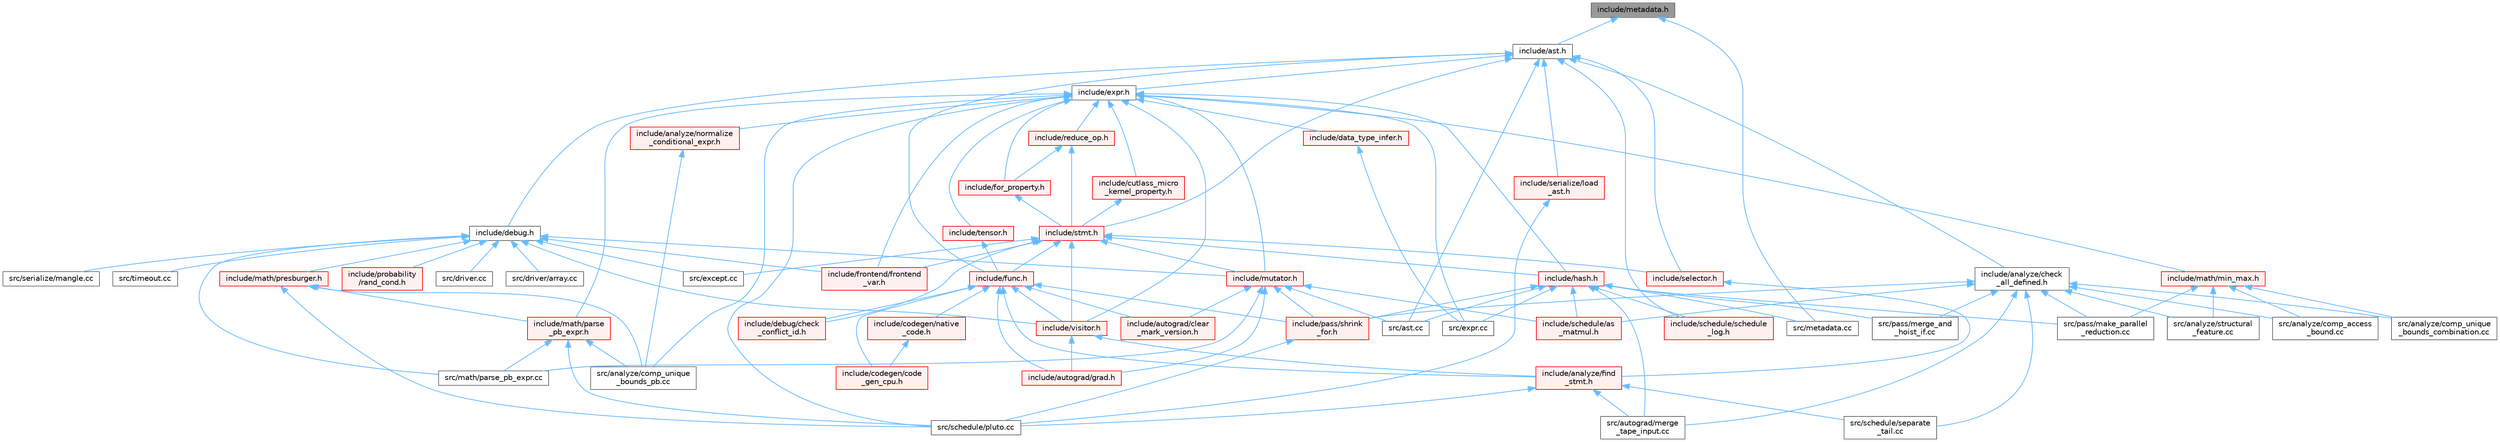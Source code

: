 digraph "include/metadata.h"
{
 // LATEX_PDF_SIZE
  bgcolor="transparent";
  edge [fontname=Helvetica,fontsize=10,labelfontname=Helvetica,labelfontsize=10];
  node [fontname=Helvetica,fontsize=10,shape=box,height=0.2,width=0.4];
  Node1 [label="include/metadata.h",height=0.2,width=0.4,color="gray40", fillcolor="grey60", style="filled", fontcolor="black",tooltip=" "];
  Node1 -> Node2 [dir="back",color="steelblue1",style="solid"];
  Node2 [label="include/ast.h",height=0.2,width=0.4,color="grey40", fillcolor="white", style="filled",URL="$ast_8h.html",tooltip=" "];
  Node2 -> Node3 [dir="back",color="steelblue1",style="solid"];
  Node3 [label="include/analyze/check\l_all_defined.h",height=0.2,width=0.4,color="grey40", fillcolor="white", style="filled",URL="$check__all__defined_8h.html",tooltip=" "];
  Node3 -> Node4 [dir="back",color="steelblue1",style="solid"];
  Node4 [label="include/pass/shrink\l_for.h",height=0.2,width=0.4,color="red", fillcolor="#FFF0F0", style="filled",URL="$shrink__for_8h.html",tooltip=" "];
  Node4 -> Node11 [dir="back",color="steelblue1",style="solid"];
  Node11 [label="src/schedule/pluto.cc",height=0.2,width=0.4,color="grey40", fillcolor="white", style="filled",URL="$pluto_8cc.html",tooltip=" "];
  Node3 -> Node12 [dir="back",color="steelblue1",style="solid"];
  Node12 [label="include/schedule/as\l_matmul.h",height=0.2,width=0.4,color="red", fillcolor="#FFF0F0", style="filled",URL="$as__matmul_8h.html",tooltip=" "];
  Node3 -> Node46 [dir="back",color="steelblue1",style="solid"];
  Node46 [label="src/analyze/comp_access\l_bound.cc",height=0.2,width=0.4,color="grey40", fillcolor="white", style="filled",URL="$comp__access__bound_8cc.html",tooltip=" "];
  Node3 -> Node47 [dir="back",color="steelblue1",style="solid"];
  Node47 [label="src/analyze/comp_unique\l_bounds_combination.cc",height=0.2,width=0.4,color="grey40", fillcolor="white", style="filled",URL="$comp__unique__bounds__combination_8cc.html",tooltip=" "];
  Node3 -> Node48 [dir="back",color="steelblue1",style="solid"];
  Node48 [label="src/analyze/structural\l_feature.cc",height=0.2,width=0.4,color="grey40", fillcolor="white", style="filled",URL="$structural__feature_8cc.html",tooltip=" "];
  Node3 -> Node49 [dir="back",color="steelblue1",style="solid"];
  Node49 [label="src/autograd/merge\l_tape_input.cc",height=0.2,width=0.4,color="grey40", fillcolor="white", style="filled",URL="$merge__tape__input_8cc.html",tooltip=" "];
  Node3 -> Node50 [dir="back",color="steelblue1",style="solid"];
  Node50 [label="src/pass/make_parallel\l_reduction.cc",height=0.2,width=0.4,color="grey40", fillcolor="white", style="filled",URL="$make__parallel__reduction_8cc.html",tooltip=" "];
  Node3 -> Node51 [dir="back",color="steelblue1",style="solid"];
  Node51 [label="src/pass/merge_and\l_hoist_if.cc",height=0.2,width=0.4,color="grey40", fillcolor="white", style="filled",URL="$merge__and__hoist__if_8cc.html",tooltip=" "];
  Node3 -> Node35 [dir="back",color="steelblue1",style="solid"];
  Node35 [label="src/schedule/separate\l_tail.cc",height=0.2,width=0.4,color="grey40", fillcolor="white", style="filled",URL="$separate__tail_8cc.html",tooltip=" "];
  Node2 -> Node52 [dir="back",color="steelblue1",style="solid"];
  Node52 [label="include/debug.h",height=0.2,width=0.4,color="grey40", fillcolor="white", style="filled",URL="$debug_8h.html",tooltip=" "];
  Node52 -> Node53 [dir="back",color="steelblue1",style="solid"];
  Node53 [label="include/frontend/frontend\l_var.h",height=0.2,width=0.4,color="red", fillcolor="#FFF0F0", style="filled",URL="$frontend__var_8h.html",tooltip=" "];
  Node52 -> Node57 [dir="back",color="steelblue1",style="solid"];
  Node57 [label="include/math/presburger.h",height=0.2,width=0.4,color="red", fillcolor="#FFF0F0", style="filled",URL="$presburger_8h.html",tooltip=" "];
  Node57 -> Node85 [dir="back",color="steelblue1",style="solid"];
  Node85 [label="include/math/parse\l_pb_expr.h",height=0.2,width=0.4,color="red", fillcolor="#FFF0F0", style="filled",URL="$parse__pb__expr_8h.html",tooltip=" "];
  Node85 -> Node68 [dir="back",color="steelblue1",style="solid"];
  Node68 [label="src/analyze/comp_unique\l_bounds_pb.cc",height=0.2,width=0.4,color="grey40", fillcolor="white", style="filled",URL="$comp__unique__bounds__pb_8cc.html",tooltip=" "];
  Node85 -> Node86 [dir="back",color="steelblue1",style="solid"];
  Node86 [label="src/math/parse_pb_expr.cc",height=0.2,width=0.4,color="grey40", fillcolor="white", style="filled",URL="$parse__pb__expr_8cc.html",tooltip=" "];
  Node85 -> Node11 [dir="back",color="steelblue1",style="solid"];
  Node57 -> Node68 [dir="back",color="steelblue1",style="solid"];
  Node57 -> Node11 [dir="back",color="steelblue1",style="solid"];
  Node52 -> Node88 [dir="back",color="steelblue1",style="solid"];
  Node88 [label="include/mutator.h",height=0.2,width=0.4,color="red", fillcolor="#FFF0F0", style="filled",URL="$mutator_8h.html",tooltip=" "];
  Node88 -> Node91 [dir="back",color="steelblue1",style="solid"];
  Node91 [label="include/autograd/clear\l_mark_version.h",height=0.2,width=0.4,color="red", fillcolor="#FFF0F0", style="filled",URL="$clear__mark__version_8h.html",tooltip=" "];
  Node88 -> Node98 [dir="back",color="steelblue1",style="solid"];
  Node98 [label="include/autograd/grad.h",height=0.2,width=0.4,color="red", fillcolor="#FFF0F0", style="filled",URL="$grad_8h.html",tooltip=" "];
  Node88 -> Node4 [dir="back",color="steelblue1",style="solid"];
  Node88 -> Node12 [dir="back",color="steelblue1",style="solid"];
  Node88 -> Node170 [dir="back",color="steelblue1",style="solid"];
  Node170 [label="src/ast.cc",height=0.2,width=0.4,color="grey40", fillcolor="white", style="filled",URL="$ast_8cc.html",tooltip=" "];
  Node88 -> Node86 [dir="back",color="steelblue1",style="solid"];
  Node52 -> Node173 [dir="back",color="steelblue1",style="solid"];
  Node173 [label="include/probability\l/rand_cond.h",height=0.2,width=0.4,color="red", fillcolor="#FFF0F0", style="filled",URL="$rand__cond_8h.html",tooltip=" "];
  Node52 -> Node178 [dir="back",color="steelblue1",style="solid"];
  Node178 [label="include/visitor.h",height=0.2,width=0.4,color="red", fillcolor="#FFF0F0", style="filled",URL="$visitor_8h.html",tooltip=" "];
  Node178 -> Node200 [dir="back",color="steelblue1",style="solid"];
  Node200 [label="include/analyze/find\l_stmt.h",height=0.2,width=0.4,color="red", fillcolor="#FFF0F0", style="filled",URL="$find__stmt_8h.html",tooltip=" "];
  Node200 -> Node49 [dir="back",color="steelblue1",style="solid"];
  Node200 -> Node11 [dir="back",color="steelblue1",style="solid"];
  Node200 -> Node35 [dir="back",color="steelblue1",style="solid"];
  Node178 -> Node98 [dir="back",color="steelblue1",style="solid"];
  Node52 -> Node224 [dir="back",color="steelblue1",style="solid"];
  Node224 [label="src/driver.cc",height=0.2,width=0.4,color="grey40", fillcolor="white", style="filled",URL="$driver_8cc.html",tooltip=" "];
  Node52 -> Node225 [dir="back",color="steelblue1",style="solid"];
  Node225 [label="src/driver/array.cc",height=0.2,width=0.4,color="grey40", fillcolor="white", style="filled",URL="$array_8cc.html",tooltip=" "];
  Node52 -> Node14 [dir="back",color="steelblue1",style="solid"];
  Node14 [label="src/except.cc",height=0.2,width=0.4,color="grey40", fillcolor="white", style="filled",URL="$except_8cc.html",tooltip=" "];
  Node52 -> Node86 [dir="back",color="steelblue1",style="solid"];
  Node52 -> Node226 [dir="back",color="steelblue1",style="solid"];
  Node226 [label="src/serialize/mangle.cc",height=0.2,width=0.4,color="grey40", fillcolor="white", style="filled",URL="$mangle_8cc.html",tooltip=" "];
  Node52 -> Node227 [dir="back",color="steelblue1",style="solid"];
  Node227 [label="src/timeout.cc",height=0.2,width=0.4,color="grey40", fillcolor="white", style="filled",URL="$timeout_8cc.html",tooltip=" "];
  Node2 -> Node228 [dir="back",color="steelblue1",style="solid"];
  Node228 [label="include/expr.h",height=0.2,width=0.4,color="grey40", fillcolor="white", style="filled",URL="$expr_8h.html",tooltip=" "];
  Node228 -> Node229 [dir="back",color="steelblue1",style="solid"];
  Node229 [label="include/analyze/normalize\l_conditional_expr.h",height=0.2,width=0.4,color="red", fillcolor="#FFF0F0", style="filled",URL="$normalize__conditional__expr_8h.html",tooltip=" "];
  Node229 -> Node68 [dir="back",color="steelblue1",style="solid"];
  Node228 -> Node230 [dir="back",color="steelblue1",style="solid"];
  Node230 [label="include/cutlass_micro\l_kernel_property.h",height=0.2,width=0.4,color="red", fillcolor="#FFF0F0", style="filled",URL="$cutlass__micro__kernel__property_8h.html",tooltip=" "];
  Node230 -> Node231 [dir="back",color="steelblue1",style="solid"];
  Node231 [label="include/stmt.h",height=0.2,width=0.4,color="red", fillcolor="#FFF0F0", style="filled",URL="$stmt_8h.html",tooltip=" "];
  Node231 -> Node239 [dir="back",color="steelblue1",style="solid"];
  Node239 [label="include/debug/check\l_conflict_id.h",height=0.2,width=0.4,color="red", fillcolor="#FFF0F0", style="filled",URL="$check__conflict__id_8h.html",tooltip=" "];
  Node231 -> Node53 [dir="back",color="steelblue1",style="solid"];
  Node231 -> Node240 [dir="back",color="steelblue1",style="solid"];
  Node240 [label="include/func.h",height=0.2,width=0.4,color="red", fillcolor="#FFF0F0", style="filled",URL="$func_8h.html",tooltip=" "];
  Node240 -> Node200 [dir="back",color="steelblue1",style="solid"];
  Node240 -> Node91 [dir="back",color="steelblue1",style="solid"];
  Node240 -> Node98 [dir="back",color="steelblue1",style="solid"];
  Node240 -> Node210 [dir="back",color="steelblue1",style="solid"];
  Node210 [label="include/codegen/code\l_gen_cpu.h",height=0.2,width=0.4,color="red", fillcolor="#FFF0F0", style="filled",URL="$code__gen__cpu_8h.html",tooltip=" "];
  Node240 -> Node241 [dir="back",color="steelblue1",style="solid"];
  Node241 [label="include/codegen/native\l_code.h",height=0.2,width=0.4,color="red", fillcolor="#FFF0F0", style="filled",URL="$native__code_8h.html",tooltip=" "];
  Node241 -> Node210 [dir="back",color="steelblue1",style="solid"];
  Node240 -> Node239 [dir="back",color="steelblue1",style="solid"];
  Node240 -> Node4 [dir="back",color="steelblue1",style="solid"];
  Node240 -> Node178 [dir="back",color="steelblue1",style="solid"];
  Node231 -> Node246 [dir="back",color="steelblue1",style="solid"];
  Node246 [label="include/hash.h",height=0.2,width=0.4,color="red", fillcolor="#FFF0F0", style="filled",URL="$hash_8h.html",tooltip=" "];
  Node246 -> Node4 [dir="back",color="steelblue1",style="solid"];
  Node246 -> Node12 [dir="back",color="steelblue1",style="solid"];
  Node246 -> Node247 [dir="back",color="steelblue1",style="solid"];
  Node247 [label="include/schedule/schedule\l_log.h",height=0.2,width=0.4,color="red", fillcolor="#FFF0F0", style="filled",URL="$schedule__log_8h.html",tooltip=" "];
  Node246 -> Node170 [dir="back",color="steelblue1",style="solid"];
  Node246 -> Node49 [dir="back",color="steelblue1",style="solid"];
  Node246 -> Node251 [dir="back",color="steelblue1",style="solid"];
  Node251 [label="src/expr.cc",height=0.2,width=0.4,color="grey40", fillcolor="white", style="filled",URL="$expr_8cc.html",tooltip=" "];
  Node246 -> Node255 [dir="back",color="steelblue1",style="solid"];
  Node255 [label="src/metadata.cc",height=0.2,width=0.4,color="grey40", fillcolor="white", style="filled",URL="$metadata_8cc.html",tooltip=" "];
  Node246 -> Node50 [dir="back",color="steelblue1",style="solid"];
  Node246 -> Node51 [dir="back",color="steelblue1",style="solid"];
  Node231 -> Node88 [dir="back",color="steelblue1",style="solid"];
  Node231 -> Node267 [dir="back",color="steelblue1",style="solid"];
  Node267 [label="include/selector.h",height=0.2,width=0.4,color="red", fillcolor="#FFF0F0", style="filled",URL="$selector_8h.html",tooltip=" "];
  Node267 -> Node200 [dir="back",color="steelblue1",style="solid"];
  Node231 -> Node178 [dir="back",color="steelblue1",style="solid"];
  Node231 -> Node14 [dir="back",color="steelblue1",style="solid"];
  Node228 -> Node269 [dir="back",color="steelblue1",style="solid"];
  Node269 [label="include/data_type_infer.h",height=0.2,width=0.4,color="red", fillcolor="#FFF0F0", style="filled",URL="$data__type__infer_8h.html",tooltip=" "];
  Node269 -> Node251 [dir="back",color="steelblue1",style="solid"];
  Node228 -> Node270 [dir="back",color="steelblue1",style="solid"];
  Node270 [label="include/for_property.h",height=0.2,width=0.4,color="red", fillcolor="#FFF0F0", style="filled",URL="$for__property_8h.html",tooltip=" "];
  Node270 -> Node231 [dir="back",color="steelblue1",style="solid"];
  Node228 -> Node53 [dir="back",color="steelblue1",style="solid"];
  Node228 -> Node246 [dir="back",color="steelblue1",style="solid"];
  Node228 -> Node271 [dir="back",color="steelblue1",style="solid"];
  Node271 [label="include/math/min_max.h",height=0.2,width=0.4,color="red", fillcolor="#FFF0F0", style="filled",URL="$min__max_8h.html",tooltip=" "];
  Node271 -> Node46 [dir="back",color="steelblue1",style="solid"];
  Node271 -> Node47 [dir="back",color="steelblue1",style="solid"];
  Node271 -> Node48 [dir="back",color="steelblue1",style="solid"];
  Node271 -> Node50 [dir="back",color="steelblue1",style="solid"];
  Node228 -> Node85 [dir="back",color="steelblue1",style="solid"];
  Node228 -> Node88 [dir="back",color="steelblue1",style="solid"];
  Node228 -> Node272 [dir="back",color="steelblue1",style="solid"];
  Node272 [label="include/reduce_op.h",height=0.2,width=0.4,color="red", fillcolor="#FFF0F0", style="filled",URL="$reduce__op_8h.html",tooltip=" "];
  Node272 -> Node270 [dir="back",color="steelblue1",style="solid"];
  Node272 -> Node231 [dir="back",color="steelblue1",style="solid"];
  Node228 -> Node274 [dir="back",color="steelblue1",style="solid"];
  Node274 [label="include/tensor.h",height=0.2,width=0.4,color="red", fillcolor="#FFF0F0", style="filled",URL="$tensor_8h.html",tooltip=" "];
  Node274 -> Node240 [dir="back",color="steelblue1",style="solid"];
  Node228 -> Node178 [dir="back",color="steelblue1",style="solid"];
  Node228 -> Node68 [dir="back",color="steelblue1",style="solid"];
  Node228 -> Node251 [dir="back",color="steelblue1",style="solid"];
  Node228 -> Node11 [dir="back",color="steelblue1",style="solid"];
  Node2 -> Node240 [dir="back",color="steelblue1",style="solid"];
  Node2 -> Node247 [dir="back",color="steelblue1",style="solid"];
  Node2 -> Node267 [dir="back",color="steelblue1",style="solid"];
  Node2 -> Node286 [dir="back",color="steelblue1",style="solid"];
  Node286 [label="include/serialize/load\l_ast.h",height=0.2,width=0.4,color="red", fillcolor="#FFF0F0", style="filled",URL="$load__ast_8h.html",tooltip=" "];
  Node286 -> Node11 [dir="back",color="steelblue1",style="solid"];
  Node2 -> Node231 [dir="back",color="steelblue1",style="solid"];
  Node2 -> Node170 [dir="back",color="steelblue1",style="solid"];
  Node1 -> Node255 [dir="back",color="steelblue1",style="solid"];
}
